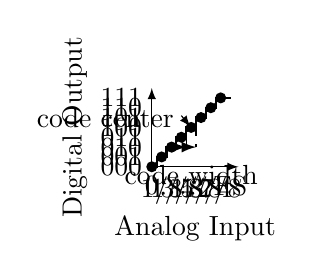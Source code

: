 \begin{tikzpicture}
	
	% axes
	\draw[-latex] (0,0) -- (1.1,0) node[midway, below, yshift = -5mm] {Analog Input};
	\draw[-latex] (0,0) -- (0,1) node[midway, above, rotate=90, yshift = 7mm] {Digital Output};
	% x- labels
	\draw	(0,0) node[anchor=north ] {0}
			(0.125,0) node[anchor=north ] {1/8}
			(0.250,0) node[anchor=north ] {1/4}
			(0.375,0) node[anchor=north ] {3/8}
			(0.5,0) node[anchor=north ] {1/2}
			(0.625,0) node[anchor=north ] {5/8}
			(0.750,0) node[anchor=north ] {3/4}
			(0.875,0) node[anchor=north ] {7/8}
			(1,0) node[anchor=north ] {FS};
			
	%y-labels		
	\draw	(0,0) node[anchor=east] {000}
			(0, 0.125) node[anchor=east] {001}
			(0, 0.250) node[anchor=east] {010}
			(0, 0.375) node[anchor= east] {011}
			(0, 0.5) node[anchor= east] {100}
			(0, 0.625) node[anchor= east] {101}
			(0, 0.750) node[anchor= east] {110}
			(0, 0.875) node[anchor= east] {111};
	
	
	\draw[dashed] (0,0) -- (0.9,0.9);
	\draw [thick] (0,0) -- (0.062,0) -- (0.062, 0.125) -- (0.188, 0.125) -- (0.188, 0.250) -- (0.312, 0.250) --  (0.312, 0.375) -- (0.438, 0.375) -- (0.438, 0.5) -- (0.562,  0.5) -- (0.562,  0.625) -- (0.688,  0.625) -- (0.688,  0.750) -- (0.812,  0.750) -- (0.812,  0.875) -- (0.938,  0.875) --  (1, 0.875) ;
	\draw (0,0) node[circle, fill = black, inner sep=0pt, minimum size = 4pt] {};
	\draw (0.125,0.125) node[circle, fill = black, inner sep=0pt,  minimum size = 4pt] {};
	\draw (0.25,0.25) node[circle, fill = black, inner sep=0pt, minimum size = 4pt] {};
	\draw (0.375,0.375) node[circle, fill = black, inner sep=0pt, minimum size = 4pt] {};
	\draw (0.5,0.5) node[circle, fill = black, inner sep=0pt, minimum size = 4pt] {};
	\draw (0.625,0.625) node[circle, fill = black, inner sep=0pt, minimum size = 4pt] {};
	\draw (0.75,0.75) node[circle, fill = black, inner sep=0pt, minimum size = 4pt] {};
	\draw (0.875,0.875) node[circle, fill = black, inner sep=0pt, minimum size = 4pt] {};
	
	
	\draw [-latex] (0.375, 0.65) -- (0.49, 0.51) node[near start, anchor = east] {code center};
	
	\draw[dashed] (0.438, 0.375) -- (0.438, 0.25);
	\draw[dashed] (0.562, 0.5) -- (0.562, 0.25);
	\draw[latex-latex, thick] (0.438, 0.25) -- (0.562, 0.25) node[midway, below, yshift = -1 mm] {code width};
	
\end{tikzpicture}